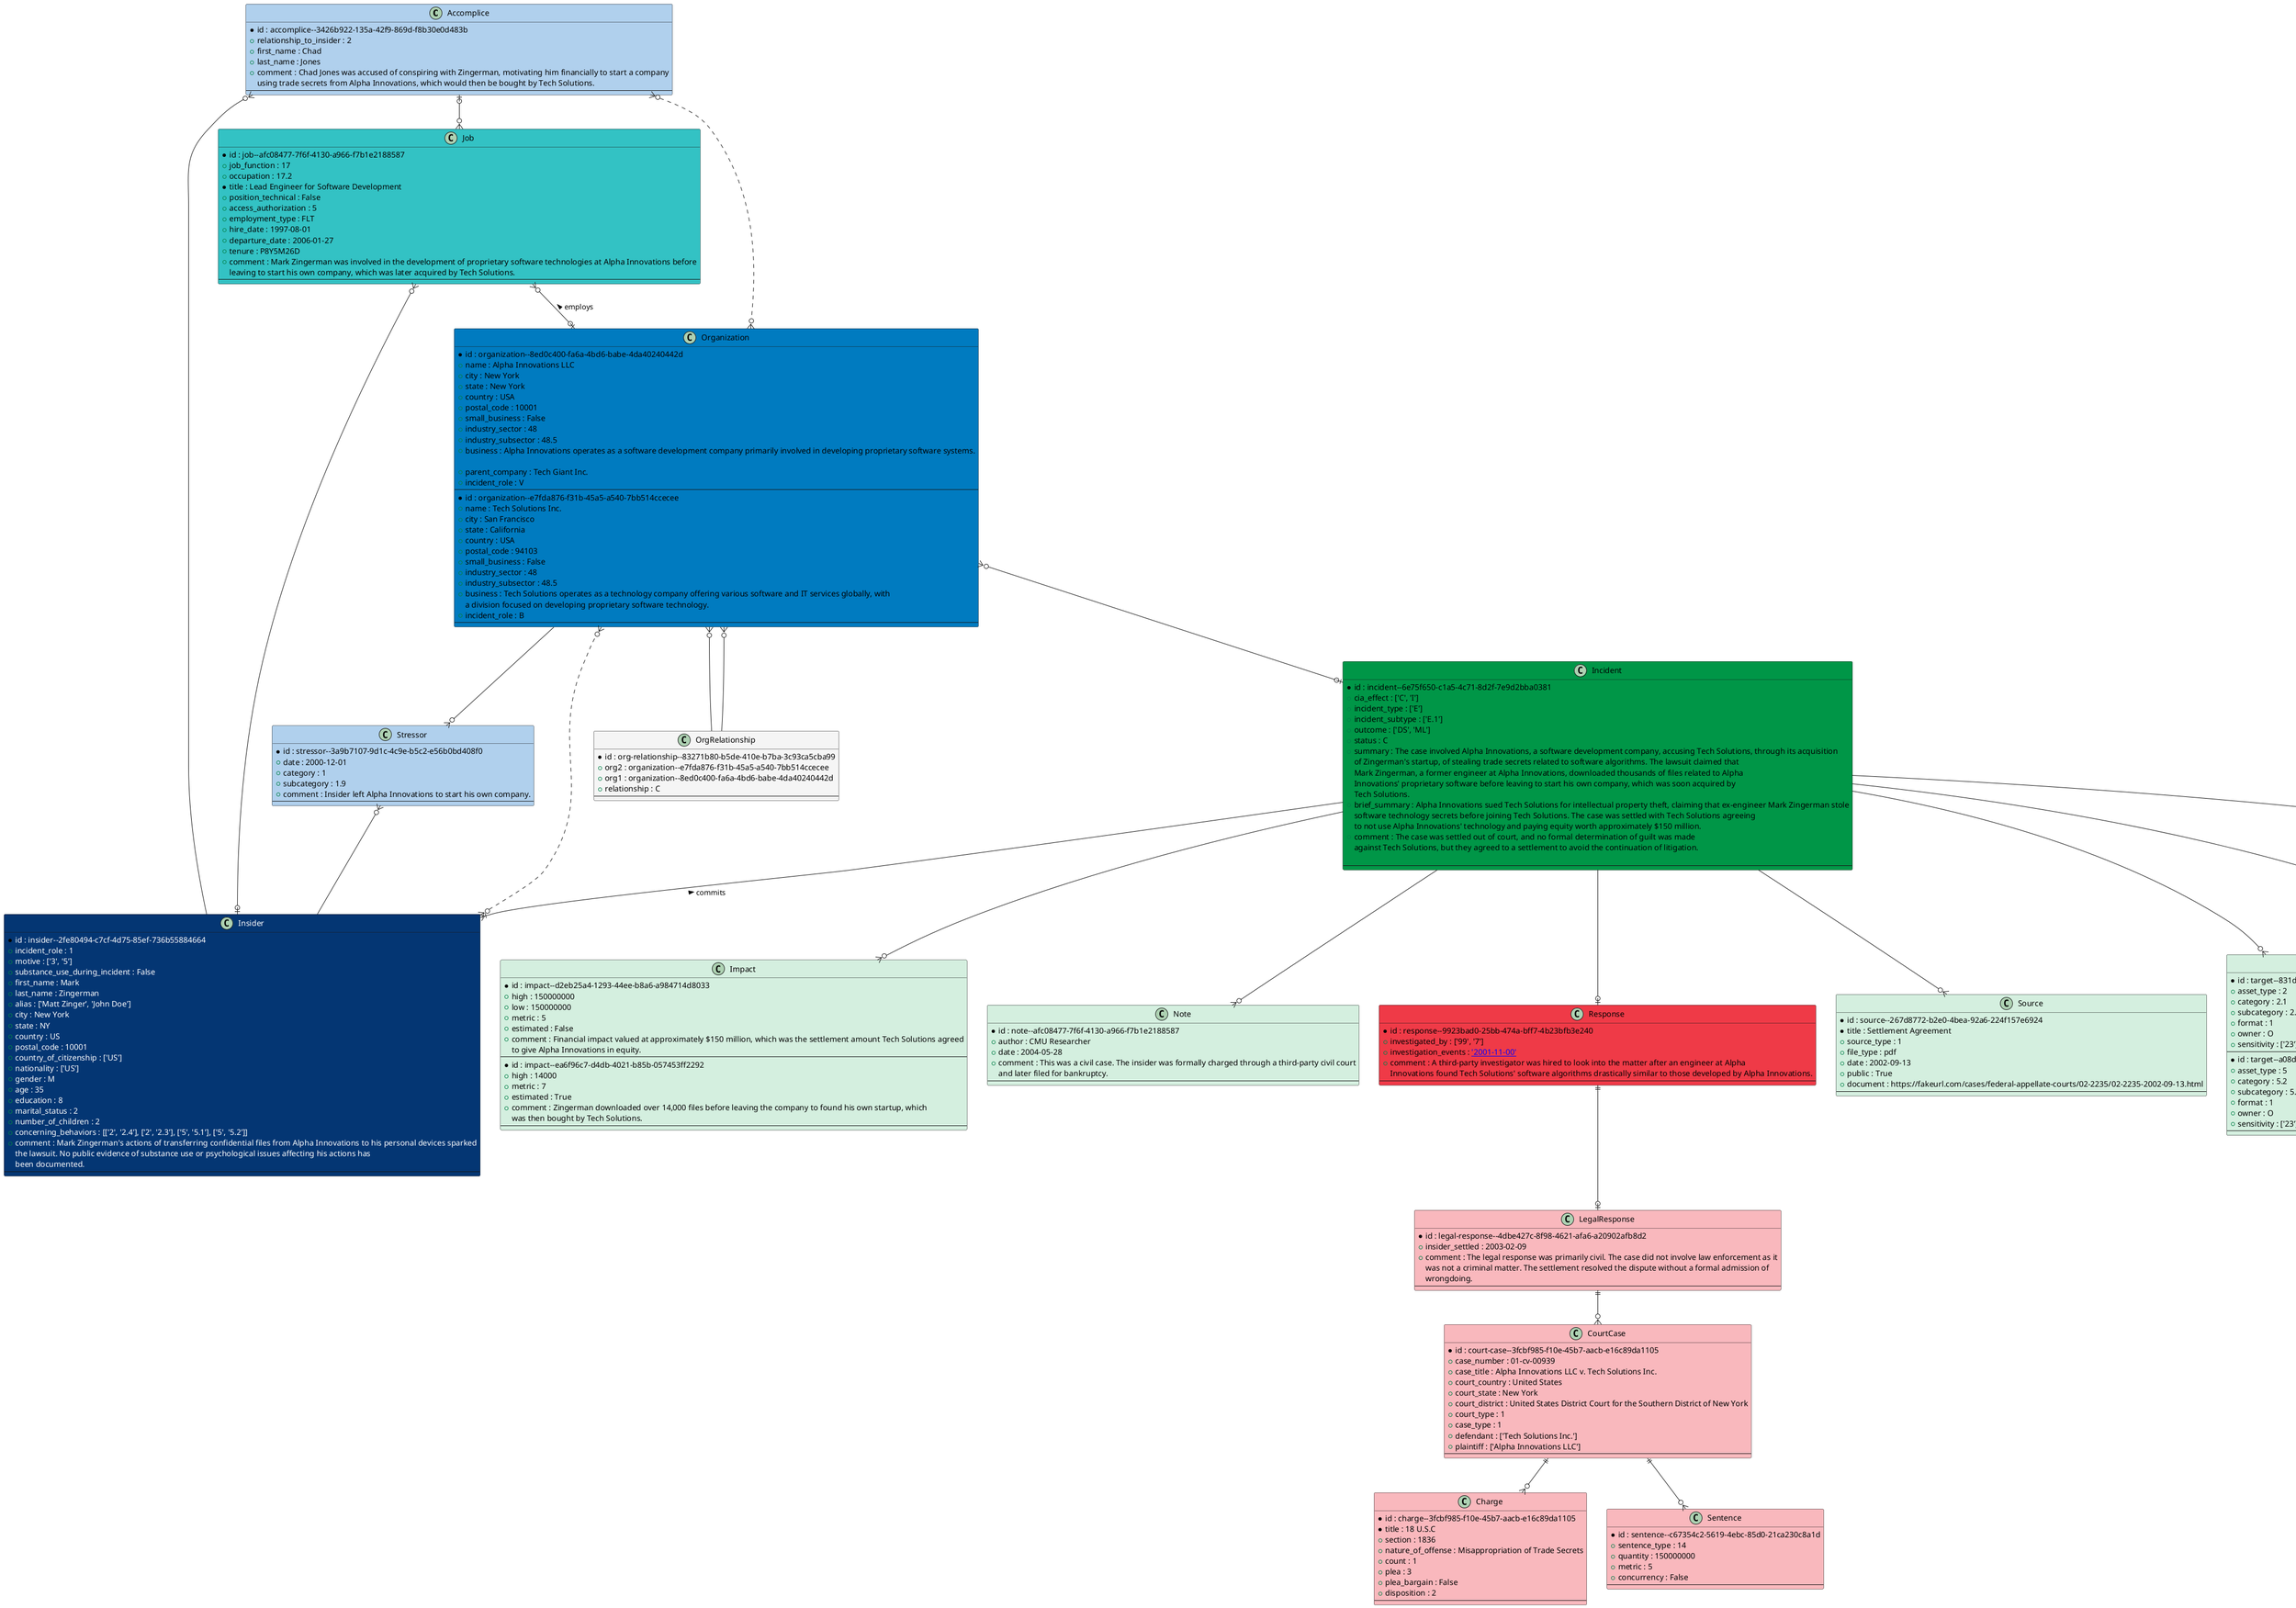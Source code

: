 @startuml Example3

Class Accomplice #b0d0ed {
* id : accomplice--3426b922-135a-42f9-869d-f8b30e0d483b 
+ relationship_to_insider : 2 
+ first_name : Chad 
+ last_name : Jones 
+ comment : Chad Jones was accused of conspiring with Zingerman, motivating him financially to start a company 
using trade secrets from Alpha Innovations, which would then be bought by Tech Solutions. 
---
}
Class Charge #f9b8bd {
* id : charge--3fcbf985-f10e-45b7-aacb-e16c89da1105 
* title : 18 U.S.C 
+ section : 1836 
+ nature_of_offense : Misappropriation of Trade Secrets 
+ count : 1
+ plea : 3 
+ plea_bargain : False
+ disposition : 2 
---
}
Class CourtCase #f9b8bd {
* id : court-case--3fcbf985-f10e-45b7-aacb-e16c89da1105 
+ case_number : 01-cv-00939 
+ case_title : Alpha Innovations LLC v. Tech Solutions Inc. 
+ court_country : United States 
+ court_state : New York 
+ court_district : United States District Court for the Southern District of New York 
+ court_type : 1 
+ case_type : 1 
+ defendant : ['Tech Solutions Inc.']
+ plaintiff : ['Alpha Innovations LLC']
---
}
Class Detection #FDB515 {
* id : detection--a181e814-aa3a-411e-ae79-79ceba48e36a 
+ first_detected : 2001-02-23 
+ who_detected : ['LE', 'OR']
+ detected_method : ['2', '4']
+ logs : ['AC', 'EM', 'VD']
---
}
Class Impact #D4EFDF {
* id : impact--d2eb25a4-1293-44ee-b8a6-a984714d8033 
+ high : 150000000
+ low : 150000000
+ metric : 5 
+ estimated : False
+ comment : Financial impact valued at approximately $150 million, which was the settlement amount Tech Solutions agreed 
to give Alpha Innovations in equity. 
---
}
Class Impact #D4EFDF {
* id : impact--ea6f96c7-d4db-4021-b85b-057453ff2292 
+ high : 14000
+ metric : 7 
+ estimated : True
+ comment : Zingerman downloaded over 14,000 files before leaving the company to found his own startup, which 
was then bought by Tech Solutions. 
---
}
Class Incident #009647 {
* id : incident--6e75f650-c1a5-4c71-8d2f-7e9d2bba0381 
+ cia_effect : ['C', 'I']
+ incident_type : ['E']
+ incident_subtype : ['E.1']
+ outcome : ['DS', 'ML']
+ status : C 
+ summary : The case involved Alpha Innovations, a software development company, accusing Tech Solutions, through its acquisition 
of Zingerman's startup, of stealing trade secrets related to software algorithms. The lawsuit claimed that 
Mark Zingerman, a former engineer at Alpha Innovations, downloaded thousands of files related to Alpha 
Innovations' proprietary software before leaving to start his own company, which was soon acquired by 
Tech Solutions. 
+ brief_summary : Alpha Innovations sued Tech Solutions for intellectual property theft, claiming that ex-engineer Mark Zingerman stole 
software technology secrets before joining Tech Solutions. The case was settled with Tech Solutions agreeing 
to not use Alpha Innovations' technology and paying equity worth approximately $150 million. 
+ comment : The case was settled out of court, and no formal determination of guilt was made 
against Tech Solutions, but they agreed to a settlement to avoid the continuation of litigation. 

---
}
Class Insider #043673;text:white {
* id : insider--2fe80494-c7cf-4d75-85ef-736b55884664 
+ incident_role : 1 
+ motive : ['3', '5']
+ substance_use_during_incident : False
+ first_name : Mark 
+ last_name : Zingerman 
+ alias : ['Matt Zinger', 'John Doe']
+ city : New York 
+ state : NY 
+ country : US 
+ postal_code : 10001
+ country_of_citizenship : ['US']
+ nationality : ['US']
+ gender : M 
+ age : 35
+ education : 8 
+ marital_status : 2 
+ number_of_children : 2
+ concerning_behaviors : [['2', '2.4'], ['2', '2.3'], ['5', '5.1'], ['5', '5.2']]
+ comment : Mark Zingerman's actions of transferring confidential files from Alpha Innovations to his personal devices sparked 
the lawsuit. No public evidence of substance use or psychological issues affecting his actions has 
been documented. 
---
}
Class Job #33c2C4 {
* id : job--afc08477-7f6f-4130-a966-f7b1e2188587 
+ job_function : 17 
+ occupation : 17.2 
* title : Lead Engineer for Software Development 
+ position_technical : False
+ access_authorization : 5 
+ employment_type : FLT 
+ hire_date : 1997-08-01 
+ departure_date : 2006-01-27 
+ tenure : P8Y5M26D 
+ comment : Mark Zingerman was involved in the development of proprietary software technologies at Alpha Innovations before 
leaving to start his own company, which was later acquired by Tech Solutions. 
---
}
Class LegalResponse #f9b8bd {
* id : legal-response--4dbe427c-8f98-4621-afa6-a20902afb8d2 
+ insider_settled : 2003-02-09 
+ comment : The legal response was primarily civil. The case did not involve law enforcement as it 
was not a criminal matter. The settlement resolved the dispute without a formal admission of 
wrongdoing. 
---
}
Class Note #D4EFDF {
* id : note--afc08477-7f6f-4130-a966-f7b1e2188587 
+ author : CMU Researcher 
+ date : 2004-05-28 
+ comment : This was a civil case. The insider was formally charged through a third-party civil court 
and later filed for bankruptcy. 
---
}
Class Organization #007BC0 {
* id : organization--8ed0c400-fa6a-4bd6-babe-4da40240442d 
+ name : Alpha Innovations LLC 
+ city : New York 
+ state : New York 
+ country : USA 
+ postal_code : 10001
+ small_business : False
+ industry_sector : 48 
+ industry_subsector : 48.5 
+ business : Alpha Innovations operates as a software development company primarily involved in developing proprietary software systems. 

+ parent_company : Tech Giant Inc. 
+ incident_role : V 
---
}
Class Organization #007BC0 {
* id : organization--e7fda876-f31b-45a5-a540-7bb514ccecee 
+ name : Tech Solutions Inc. 
+ city : San Francisco 
+ state : California 
+ country : USA 
+ postal_code : 94103
+ small_business : False
+ industry_sector : 48 
+ industry_subsector : 48.5 
+ business : Tech Solutions operates as a technology company offering various software and IT services globally, with 
a division focused on developing proprietary software technology. 
+ incident_role : B 
---
}
Class OrgRelationship #F5F5F5 {
* id : org-relationship--83271b80-b5de-410e-b7ba-3c93ca5cba99 
+ org2 : organization--e7fda876-f31b-45a5-a540-7bb514ccecee 
+ org1 : organization--8ed0c400-fa6a-4bd6-babe-4da40240442d 
+ relationship : C 
---
}
Class Response #EF3A47 {
* id : response--9923bad0-25bb-474a-bff7-4b23bfb3e240 
+ investigated_by : ['99', '7']
+ investigation_events : [['1', '2001-11-00']]
+ comment : A third-party investigator was hired to look into the matter after an engineer at Alpha 
Innovations found Tech Solutions' software algorithms drastically similar to those developed by Alpha Innovations. 
---
}
Class Sentence #f9b8bd {
* id : sentence--c67354c2-5619-4ebc-85d0-21ca230c8a1d 
+ sentence_type : 14 
+ quantity : 150000000
+ metric : 5 
+ concurrency : False
---
}
Class Source #D4EFDF {
* id : source--267d8772-b2e0-4bea-92a6-224f157e6924 
* title : Settlement Agreement 
+ source_type : 1 
+ file_type : pdf 
+ date : 2002-09-13 
+ public : True
+ document : https://fakeurl.com/cases/federal-appellate-courts/02-2235/02-2235-2002-09-13.html 
---
}
Class Stressor #b0d0ed {
* id : stressor--3a9b7107-9d1c-4c9e-b5c2-e56b0bd408f0 
+ date : 2000-12-01 
+ category : 1 
+ subcategory : 1.9 
+ comment : Insider left Alpha Innovations to start his own company. 
---
}
Class Target #D4EFDF {
* id : target--831dfcd9-11c5-407b-955e-287d531702b7 
+ asset_type : 2 
+ category : 2.1 
+ subcategory : 2.1.1 
+ format : 1 
+ owner : O 
+ sensitivity : ['23']
---
}
Class Target #D4EFDF {
* id : target--a08d89e4-4b16-49e7-bdcc-0eea308a56e6 
+ asset_type : 5 
+ category : 5.2 
+ subcategory : 5.2.3 
+ format : 1 
+ owner : O 
+ sensitivity : ['23']
---
}
Class TTP #A456ED {
* id : ttp--adfa4038-3dec-4d49-9dad-8cc35d41a261 
+ date : 2000-12-11 
+ sequence_num : 1
+ observed : False
+ number_of_times : 1
+ ttp_vocab : IIDES 
+ tactic : 7 
+ technique : 7.8 
+ location : 2 
+ hours : 1 
+ device : ['2']
+ description : The insider locally downloaded files from the company cloud directories to their laptop. 
---
}
Insider --o{ Accomplice
Incident --|{ Insider : commits <
Accomplice |o--o{ Job
Job }o--o| Organization : employs <
Insider |o--o{ Job
Organization }o--o| Incident
Organization }o-- OrgRelationship
OrgRelationship --o{ Organization
Insider }o..o{ Organization
Accomplice }o..o{ Organization
Incident --o{ Impact
Incident --o{ Target
Incident --o{ Source
Incident --o{ Note
CourtCase ||--o{ Charge
CourtCase ||--o{ Sentence
Incident --o| Detection
Incident --o| Response
Response ||--o| LegalResponse
LegalResponse ||--o{ CourtCase
Organization --o{ Stressor
Stressor }o-- Insider
Incident --o{ TTP
@enduml